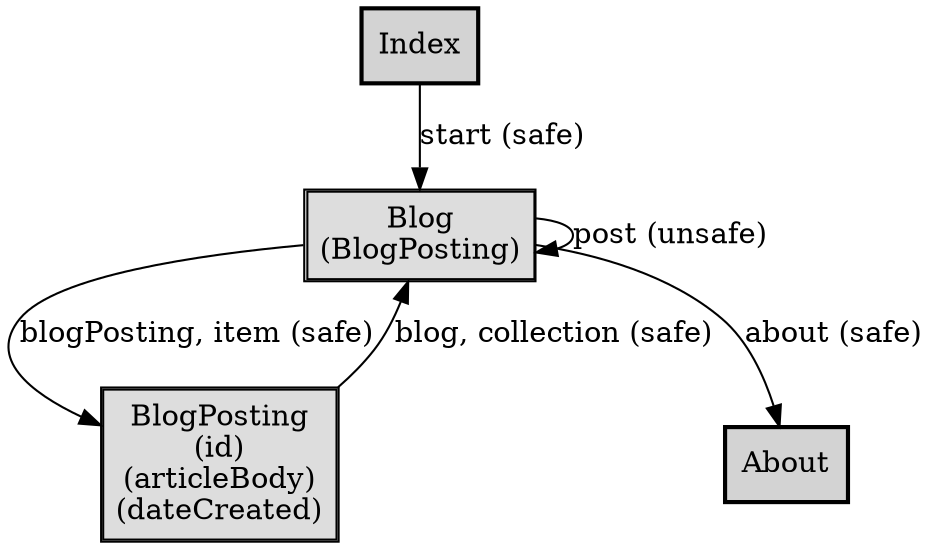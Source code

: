 digraph application_state_diagram {
    node [shape = box, style = "bold,filled"];

    Blog [style=solid, margin=0.02, label=<<table cellspacing="0" cellpadding="5" cellborder="1" border="0"><tr><td bgcolor="#dddddd">Blog<br />(BlogPosting)<br /></td></tr></table>>,shape=box URL="docs/semantic.Blog.html"]
    BlogPosting [style=solid, margin=0.02, label=<<table cellspacing="0" cellpadding="5" cellborder="1" border="0"><tr><td bgcolor="#dddddd">BlogPosting<br />(id)<br />(articleBody)<br />(dateCreated)<br /></td></tr></table>>,shape=box URL="docs/semantic.BlogPosting.html"]

    Index->Blog [label = "start (safe)" URL="docs/safe.start.html"];
    Blog->BlogPosting [label = "blogPosting, item (safe)" URL="docs/safe.blogPosting.html"];
    Blog->Blog [label = "post (unsafe)" URL="docs/unsafe.post.html"];
    Blog->About [label = "about (safe)" URL="docs/safe.about.html"];
    BlogPosting->Blog [label = "blog, collection (safe)" URL="docs/safe.blog.html"];

    Index [URL="docs/semantic.Index.html"]
    About [URL="docs/semantic.About.html"]

}